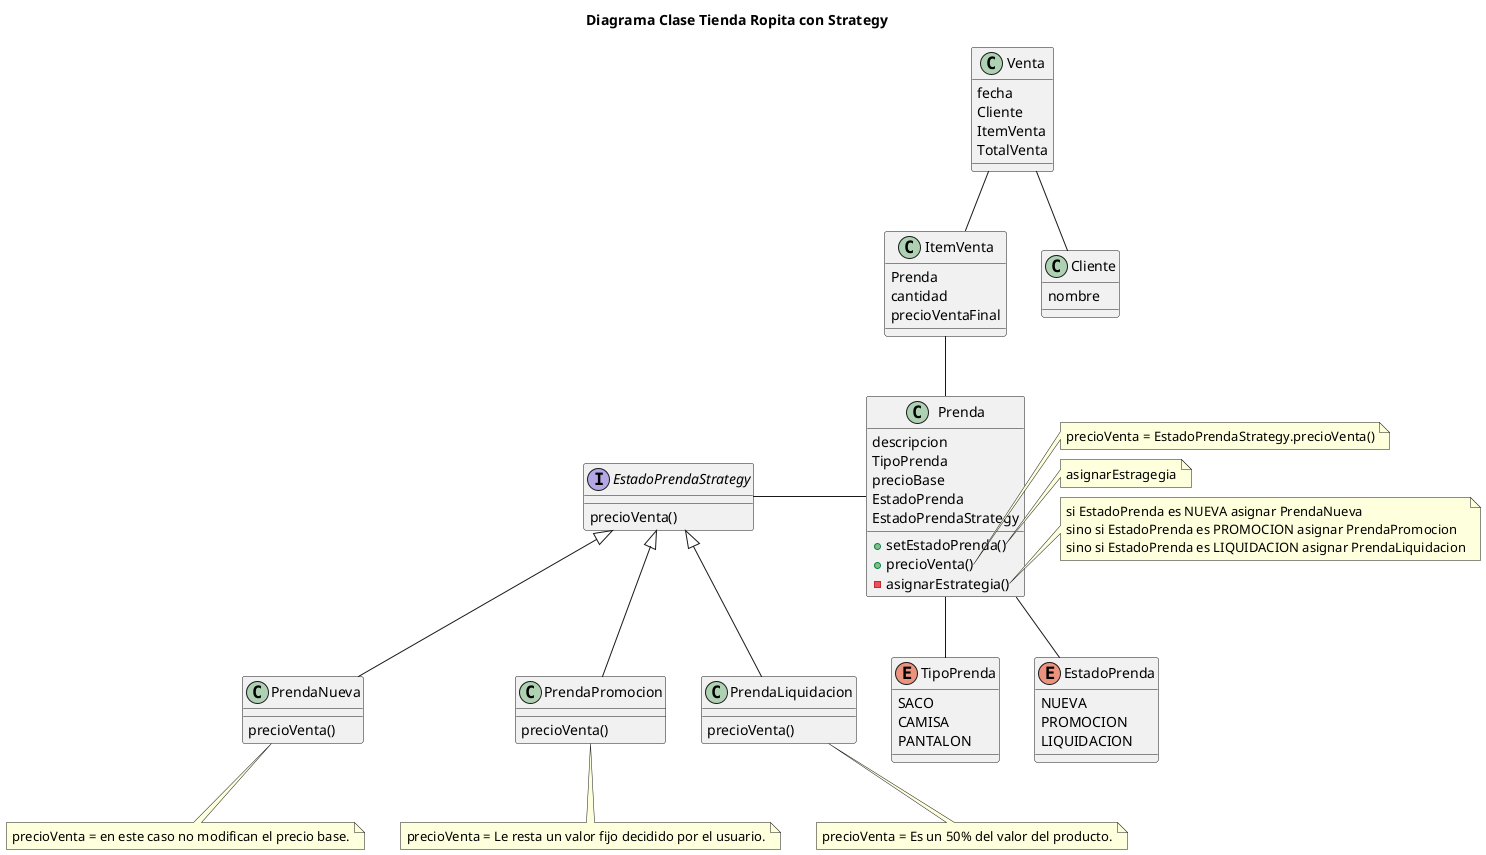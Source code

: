 @startuml
Title Diagrama Clase Tienda Ropita con Strategy
class Prenda {
	descripcion
	TipoPrenda
	precioBase
	EstadoPrenda
	EstadoPrendaStrategy
	
	+ setEstadoPrenda()
	+ precioVenta()
	- asignarEstrategia()
}
note right of Prenda::precioVenta
precioVenta = EstadoPrendaStrategy.precioVenta()
end note
note right of Prenda::setEstadoPrenda
asignarEstragegia
end note
note right of Prenda::asignarEstrategia
si EstadoPrenda es NUEVA asignar PrendaNueva
sino si EstadoPrenda es PROMOCION asignar PrendaPromocion
sino si EstadoPrenda es LIQUIDACION asignar PrendaLiquidacion
end note
interface EstadoPrendaStrategy {
	precioVenta()
}
class PrendaNueva {
	precioVenta()
}
note bottom of PrendaNueva
precioVenta = en este caso no modifican el precio base.
end note
class PrendaPromocion {
	precioVenta()
}
note bottom of PrendaPromocion
precioVenta = Le resta un valor fijo decidido por el usuario.
end note
class PrendaLiquidacion {
	precioVenta()
}
note bottom of PrendaLiquidacion
precioVenta = Es un 50% del valor del producto.
end note
enum TipoPrenda {
	SACO
	CAMISA
	PANTALON
}
enum EstadoPrenda {
	NUEVA
	PROMOCION
	LIQUIDACION
}
class Venta {
	fecha
	Cliente
	ItemVenta
	TotalVenta
}
class ItemVenta {
	Prenda
	cantidad
	precioVentaFinal
}
class Cliente {
	nombre
}
Prenda --down TipoPrenda
Prenda --down EstadoPrenda
Prenda --left EstadoPrendaStrategy
EstadoPrendaStrategy <|-- PrendaNueva
EstadoPrendaStrategy <|-- PrendaPromocion
EstadoPrendaStrategy <|-- PrendaLiquidacion
Venta -- Cliente
Venta -- ItemVenta
ItemVenta -- Prenda
@enduml
